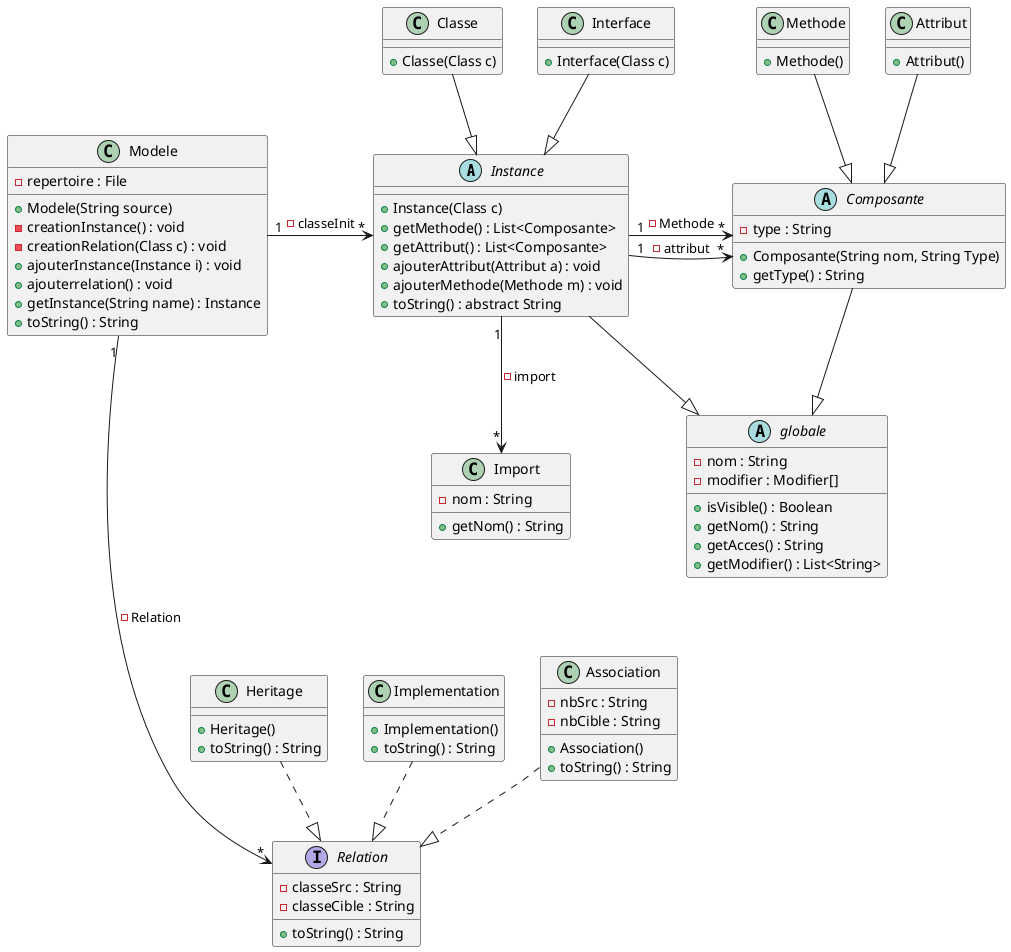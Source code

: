 @startuml
'https://plantuml.com/sequence-diagram

abstract Instance{
    +Instance(Class c)
    +getMethode() : List<Composante>
    +getAttribut() : List<Composante>
    +ajouterAttribut(Attribut a) : void
    +ajouterMethode(Methode m) : void
    +toString() : abstract String
}

class Classe{
    +Classe(Class c)
}

class Interface{
    +Interface(Class c)
}

abstract Composante{
    -type : String
    +Composante(String nom, String Type)
    +getType() : String

}

class Methode{
    +Methode()
}

class Attribut{
    +Attribut()
}

class Import{
    -nom : String
    +getNom() : String
}

class Modele{
    -repertoire : File
    +Modele(String source)
    -creationInstance() : void
    -creationRelation(Class c) : void
    +ajouterInstance(Instance i) : void
    +ajouterrelation() : void
    +getInstance(String name) : Instance
    +toString() : String
}

interface Relation{
    -classeSrc : String
    -classeCible : String
    +toString() : String
}

class Heritage{
    +Heritage()
    +toString() : String
}

class Implementation{
    +Implementation()
    +toString() : String
}

class Association {
    -nbSrc : String
    -nbCible : String
    +Association()
    +toString() : String
}

abstract globale{
    -nom : String
    -modifier : Modifier[]
    +isVisible() : Boolean
    +getNom() : String
    +getAcces() : String
    +getModifier() : List<String>
}


Instance--|>globale
Composante--|>globale
Modele "1" -> "*" Instance  : -classeInit
Instance "1" -> "*" Composante : -attribut
Instance "1" -> "*" Composante : -Methode
Instance "1" --> "*" Import : -import
Classe --|> Instance
Interface --|> Instance
Methode --|> Composante
Attribut --|> Composante
Modele "1" ----> "*"  Relation : -Relation
Association ..|> Relation
Heritage ..|> Relation
Implementation ..|> Relation

@enduml